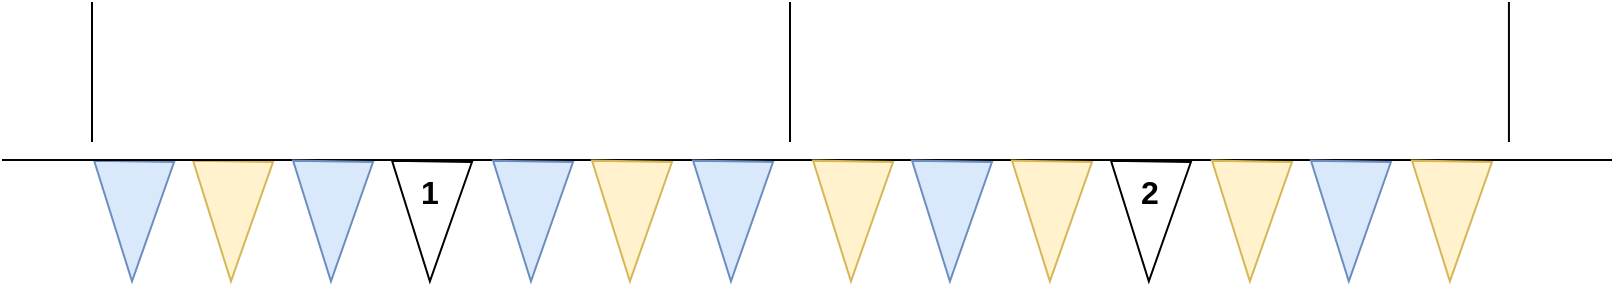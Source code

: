 <mxfile version="24.2.5" type="github">
  <diagram name="Page-1" id="cqx54OTji2teAWUga4x_">
    <mxGraphModel dx="2516" dy="1402" grid="1" gridSize="10" guides="1" tooltips="1" connect="1" arrows="1" fold="1" page="1" pageScale="1" pageWidth="1100" pageHeight="850" math="0" shadow="0">
      <root>
        <mxCell id="0" />
        <mxCell id="1" parent="0" />
        <mxCell id="ZSHR-8oYm6Ss-KnPcfVc-1" value="" style="triangle;whiteSpace=wrap;html=1;rotation=91;fillColor=#dae8fc;strokeColor=#6c8ebf;" vertex="1" parent="1">
          <mxGeometry x="150.53" y="249.66" width="60" height="40" as="geometry" />
        </mxCell>
        <mxCell id="ZSHR-8oYm6Ss-KnPcfVc-2" value="" style="triangle;whiteSpace=wrap;html=1;rotation=91;fillColor=#fff2cc;strokeColor=#d6b656;" vertex="1" parent="1">
          <mxGeometry x="200" y="249.66" width="60" height="40" as="geometry" />
        </mxCell>
        <mxCell id="ZSHR-8oYm6Ss-KnPcfVc-9" value="" style="endArrow=none;html=1;rounded=0;" edge="1" parent="1">
          <mxGeometry width="50" height="50" relative="1" as="geometry">
            <mxPoint x="115" y="239" as="sourcePoint" />
            <mxPoint x="920" y="239" as="targetPoint" />
          </mxGeometry>
        </mxCell>
        <mxCell id="ZSHR-8oYm6Ss-KnPcfVc-12" value="" style="triangle;whiteSpace=wrap;html=1;rotation=91;fillColor=#dae8fc;strokeColor=#6c8ebf;" vertex="1" parent="1">
          <mxGeometry x="250" y="249.66" width="60" height="40" as="geometry" />
        </mxCell>
        <mxCell id="ZSHR-8oYm6Ss-KnPcfVc-13" value="" style="triangle;whiteSpace=wrap;html=1;rotation=91;" vertex="1" parent="1">
          <mxGeometry x="299.47" y="249.66" width="60" height="40" as="geometry" />
        </mxCell>
        <mxCell id="ZSHR-8oYm6Ss-KnPcfVc-14" value="" style="triangle;whiteSpace=wrap;html=1;rotation=91;fillColor=#dae8fc;strokeColor=#6c8ebf;" vertex="1" parent="1">
          <mxGeometry x="350" y="249.66" width="60" height="40" as="geometry" />
        </mxCell>
        <mxCell id="ZSHR-8oYm6Ss-KnPcfVc-15" value="" style="triangle;whiteSpace=wrap;html=1;rotation=91;fillColor=#fff2cc;strokeColor=#d6b656;" vertex="1" parent="1">
          <mxGeometry x="399.47" y="249.66" width="60" height="40" as="geometry" />
        </mxCell>
        <mxCell id="ZSHR-8oYm6Ss-KnPcfVc-16" value="" style="triangle;whiteSpace=wrap;html=1;rotation=91;fillColor=#dae8fc;strokeColor=#6c8ebf;" vertex="1" parent="1">
          <mxGeometry x="450" y="249.66" width="60" height="40" as="geometry" />
        </mxCell>
        <mxCell id="ZSHR-8oYm6Ss-KnPcfVc-18" value="&lt;b&gt;&lt;font style=&quot;font-size: 16px;&quot;&gt;1&lt;/font&gt;&lt;/b&gt;" style="text;html=1;align=center;verticalAlign=middle;whiteSpace=wrap;rounded=0;" vertex="1" parent="1">
          <mxGeometry x="299.47" y="240" width="60" height="30" as="geometry" />
        </mxCell>
        <mxCell id="ZSHR-8oYm6Ss-KnPcfVc-19" value="" style="triangle;whiteSpace=wrap;html=1;rotation=91;fillColor=#fff2cc;strokeColor=#d6b656;" vertex="1" parent="1">
          <mxGeometry x="510" y="249.66" width="60" height="40" as="geometry" />
        </mxCell>
        <mxCell id="ZSHR-8oYm6Ss-KnPcfVc-20" value="" style="triangle;whiteSpace=wrap;html=1;rotation=91;fillColor=#dae8fc;strokeColor=#6c8ebf;" vertex="1" parent="1">
          <mxGeometry x="559.47" y="249.66" width="60" height="40" as="geometry" />
        </mxCell>
        <mxCell id="ZSHR-8oYm6Ss-KnPcfVc-21" value="" style="triangle;whiteSpace=wrap;html=1;rotation=91;fillColor=#fff2cc;strokeColor=#d6b656;" vertex="1" parent="1">
          <mxGeometry x="609.47" y="249.66" width="60" height="40" as="geometry" />
        </mxCell>
        <mxCell id="ZSHR-8oYm6Ss-KnPcfVc-22" value="" style="triangle;whiteSpace=wrap;html=1;rotation=91;" vertex="1" parent="1">
          <mxGeometry x="658.94" y="249.66" width="60" height="40" as="geometry" />
        </mxCell>
        <mxCell id="ZSHR-8oYm6Ss-KnPcfVc-23" value="" style="triangle;whiteSpace=wrap;html=1;rotation=91;fillColor=#fff2cc;strokeColor=#d6b656;" vertex="1" parent="1">
          <mxGeometry x="709.47" y="249.66" width="60" height="40" as="geometry" />
        </mxCell>
        <mxCell id="ZSHR-8oYm6Ss-KnPcfVc-24" value="" style="triangle;whiteSpace=wrap;html=1;rotation=91;fillColor=#dae8fc;strokeColor=#6c8ebf;" vertex="1" parent="1">
          <mxGeometry x="758.94" y="249.66" width="60" height="40" as="geometry" />
        </mxCell>
        <mxCell id="ZSHR-8oYm6Ss-KnPcfVc-25" value="" style="triangle;whiteSpace=wrap;html=1;rotation=91;fillColor=#fff2cc;strokeColor=#d6b656;" vertex="1" parent="1">
          <mxGeometry x="809.47" y="249.66" width="60" height="40" as="geometry" />
        </mxCell>
        <mxCell id="ZSHR-8oYm6Ss-KnPcfVc-26" value="&lt;b&gt;&lt;font style=&quot;font-size: 16px;&quot;&gt;2&lt;/font&gt;&lt;/b&gt;" style="text;html=1;align=center;verticalAlign=middle;whiteSpace=wrap;rounded=0;" vertex="1" parent="1">
          <mxGeometry x="658.94" y="240" width="60" height="30" as="geometry" />
        </mxCell>
        <mxCell id="ZSHR-8oYm6Ss-KnPcfVc-27" value="" style="endArrow=none;html=1;rounded=0;" edge="1" parent="1">
          <mxGeometry width="50" height="50" relative="1" as="geometry">
            <mxPoint x="160" y="230" as="sourcePoint" />
            <mxPoint x="160" y="160" as="targetPoint" />
          </mxGeometry>
        </mxCell>
        <mxCell id="ZSHR-8oYm6Ss-KnPcfVc-28" value="" style="endArrow=none;html=1;rounded=0;" edge="1" parent="1">
          <mxGeometry width="50" height="50" relative="1" as="geometry">
            <mxPoint x="509" y="230" as="sourcePoint" />
            <mxPoint x="509" y="160" as="targetPoint" />
          </mxGeometry>
        </mxCell>
        <mxCell id="ZSHR-8oYm6Ss-KnPcfVc-29" value="" style="endArrow=none;html=1;rounded=0;" edge="1" parent="1">
          <mxGeometry width="50" height="50" relative="1" as="geometry">
            <mxPoint x="868.47" y="230" as="sourcePoint" />
            <mxPoint x="868.47" y="160" as="targetPoint" />
          </mxGeometry>
        </mxCell>
      </root>
    </mxGraphModel>
  </diagram>
</mxfile>
